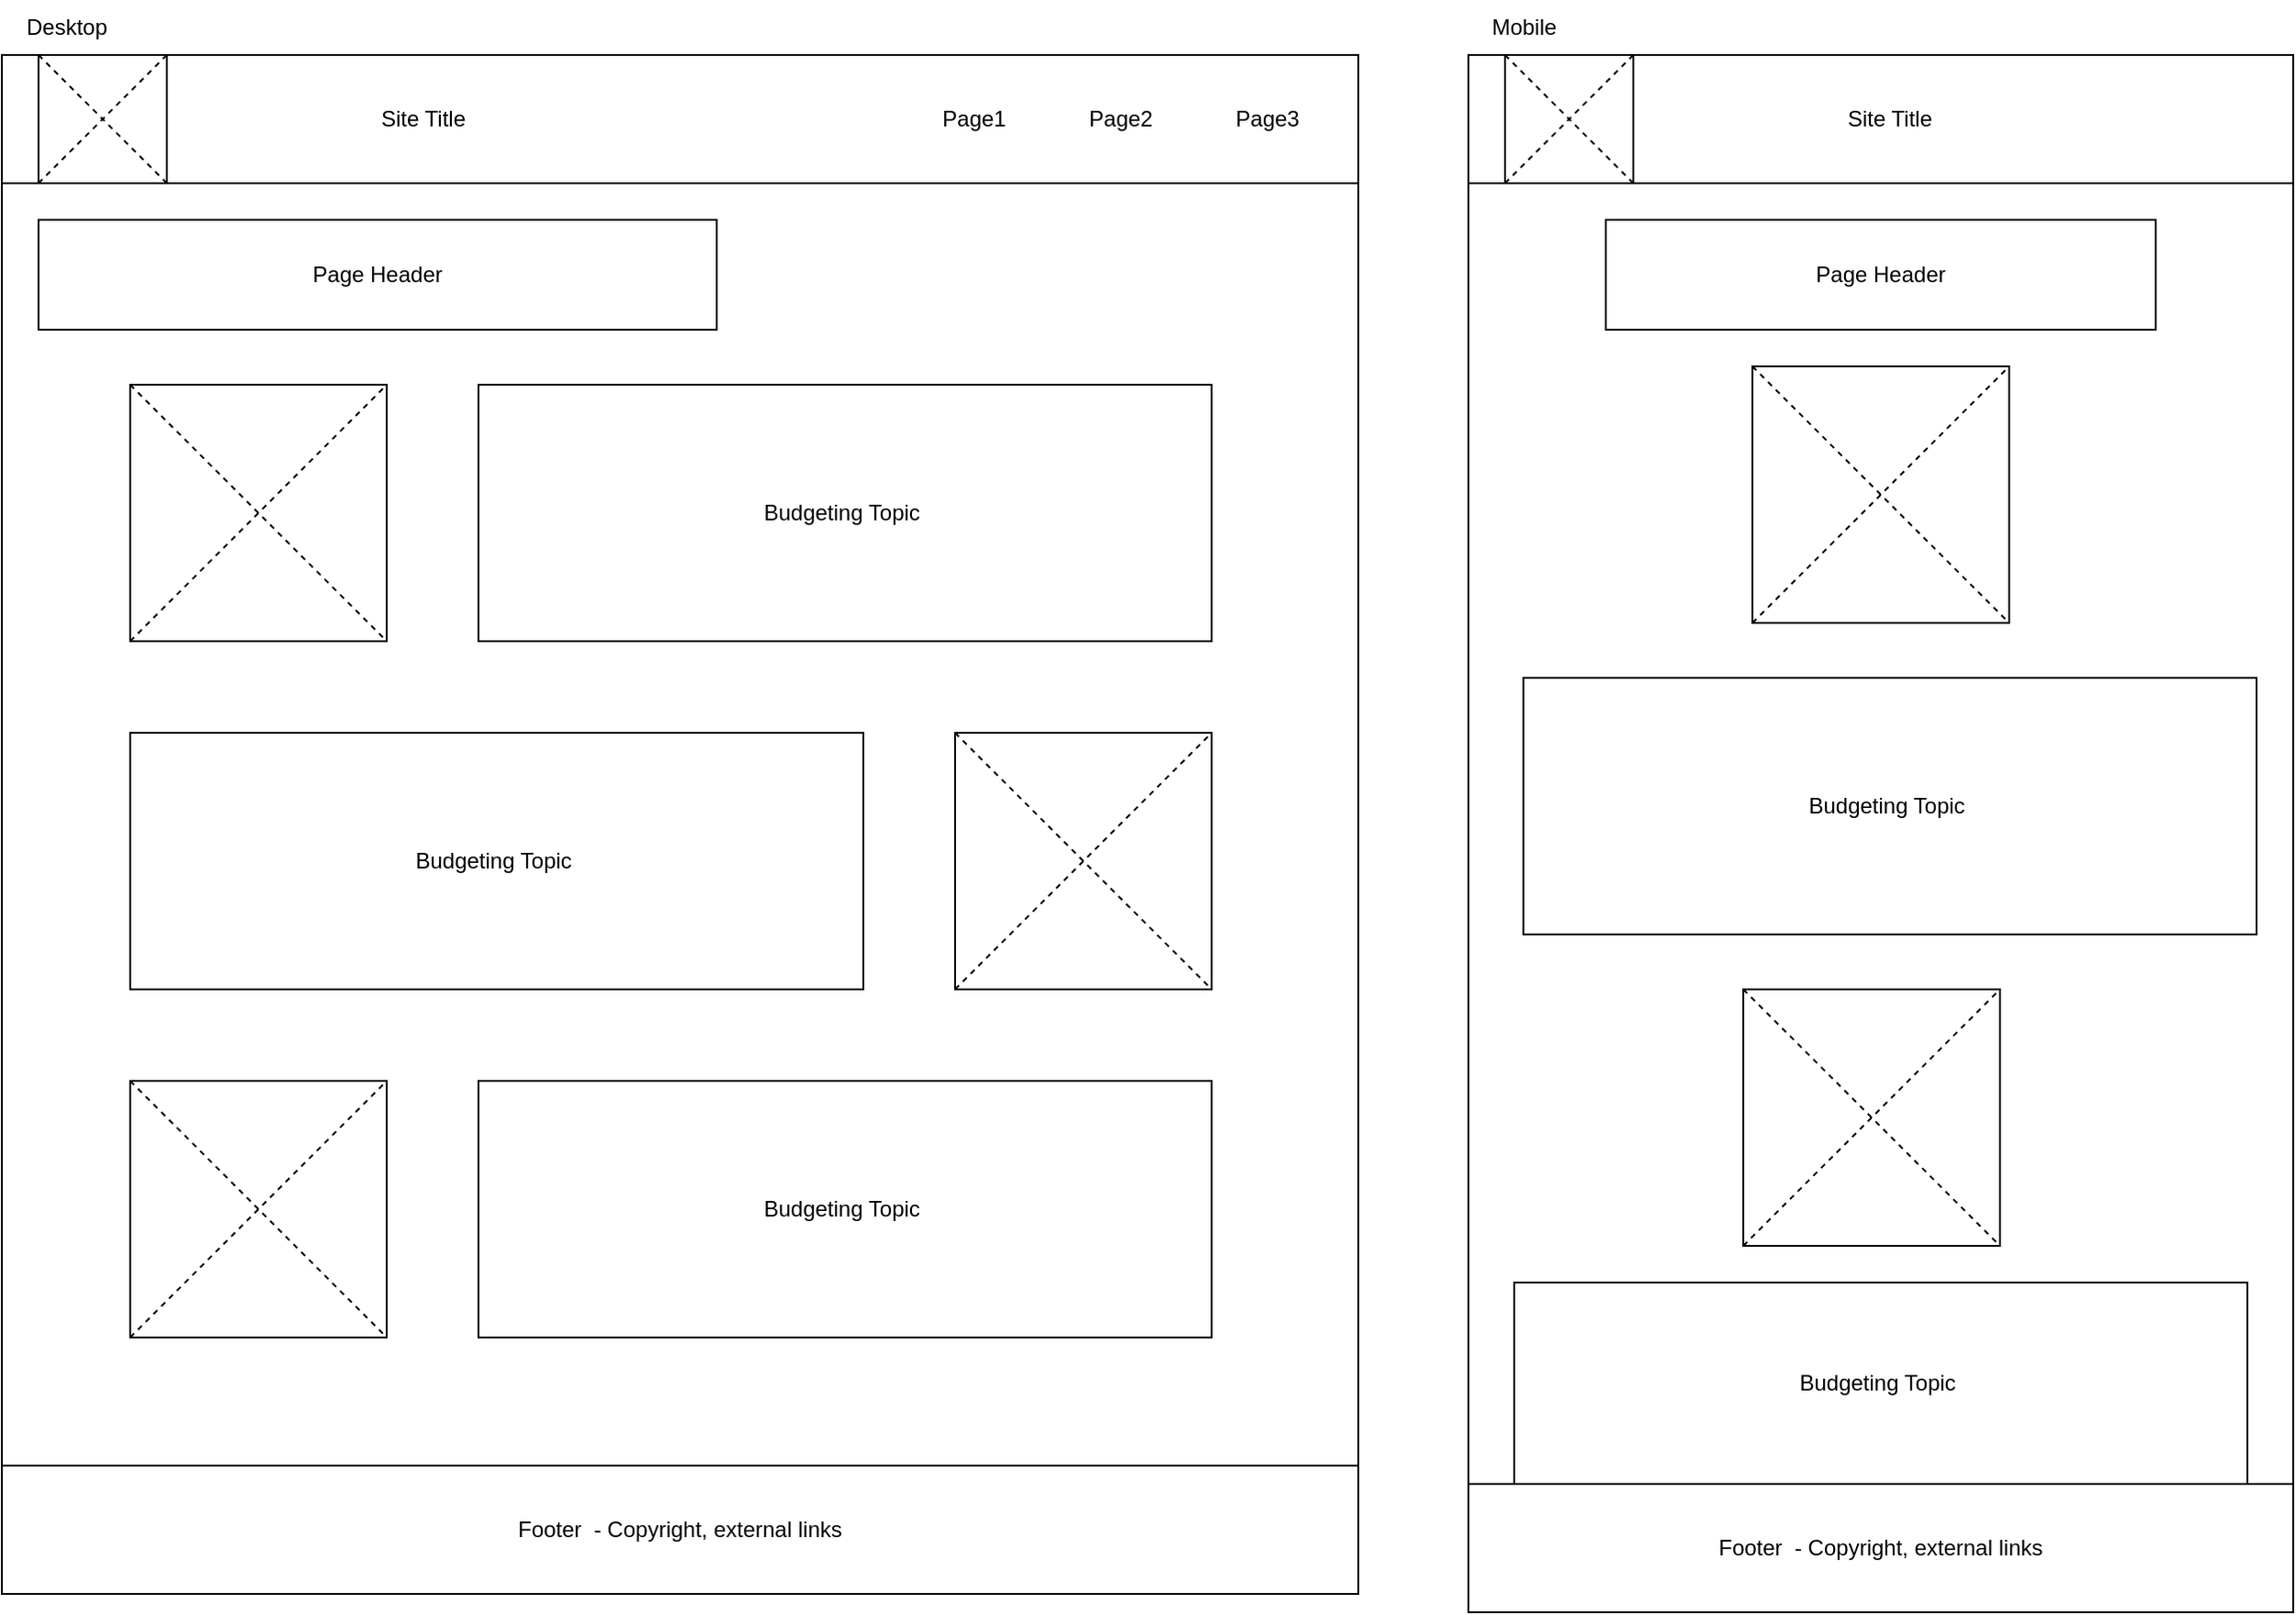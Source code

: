 <mxfile version="27.1.4">
  <diagram name="Page-1" id="ybWPetWqNjrksNawxAk_">
    <mxGraphModel dx="1042" dy="526" grid="1" gridSize="10" guides="1" tooltips="1" connect="1" arrows="1" fold="1" page="1" pageScale="1" pageWidth="850" pageHeight="1100" background="#FFFFFF" math="0" shadow="0">
      <root>
        <mxCell id="0" />
        <mxCell id="1" parent="0" />
        <mxCell id="m0oAnm_TRABMZVKxJMzM-2" value="" style="rounded=0;whiteSpace=wrap;html=1;" parent="1" vertex="1">
          <mxGeometry x="60" y="130" width="740" height="840" as="geometry" />
        </mxCell>
        <mxCell id="m0oAnm_TRABMZVKxJMzM-3" value="Desktop" style="text;html=1;align=center;verticalAlign=middle;resizable=0;points=[];autosize=1;strokeColor=none;fillColor=none;" parent="1" vertex="1">
          <mxGeometry x="60" y="100" width="70" height="30" as="geometry" />
        </mxCell>
        <mxCell id="m0oAnm_TRABMZVKxJMzM-4" value="" style="rounded=0;whiteSpace=wrap;html=1;" parent="1" vertex="1">
          <mxGeometry x="60" y="130" width="740" height="70" as="geometry" />
        </mxCell>
        <mxCell id="m0oAnm_TRABMZVKxJMzM-10" value="Site Title" style="text;html=1;align=center;verticalAlign=middle;whiteSpace=wrap;rounded=0;" parent="1" vertex="1">
          <mxGeometry x="180" y="140" width="220" height="50" as="geometry" />
        </mxCell>
        <mxCell id="m0oAnm_TRABMZVKxJMzM-11" value="Page1" style="text;html=1;align=center;verticalAlign=middle;resizable=0;points=[];autosize=1;strokeColor=none;fillColor=none;" parent="1" vertex="1">
          <mxGeometry x="560" y="150" width="60" height="30" as="geometry" />
        </mxCell>
        <mxCell id="m0oAnm_TRABMZVKxJMzM-12" value="Page2" style="text;html=1;align=center;verticalAlign=middle;resizable=0;points=[];autosize=1;strokeColor=none;fillColor=none;" parent="1" vertex="1">
          <mxGeometry x="640" y="150" width="60" height="30" as="geometry" />
        </mxCell>
        <mxCell id="m0oAnm_TRABMZVKxJMzM-13" value="Page3" style="text;html=1;align=center;verticalAlign=middle;resizable=0;points=[];autosize=1;strokeColor=none;fillColor=none;" parent="1" vertex="1">
          <mxGeometry x="720" y="150" width="60" height="30" as="geometry" />
        </mxCell>
        <mxCell id="m0oAnm_TRABMZVKxJMzM-14" value="Page Header" style="rounded=0;whiteSpace=wrap;html=1;" parent="1" vertex="1">
          <mxGeometry x="80" y="220" width="370" height="60" as="geometry" />
        </mxCell>
        <mxCell id="m0oAnm_TRABMZVKxJMzM-18" value="" style="group" parent="1" vertex="1" connectable="0">
          <mxGeometry x="130" y="310" width="140" height="140" as="geometry" />
        </mxCell>
        <mxCell id="m0oAnm_TRABMZVKxJMzM-15" value="" style="rounded=0;whiteSpace=wrap;html=1;" parent="m0oAnm_TRABMZVKxJMzM-18" vertex="1">
          <mxGeometry width="140" height="140" as="geometry" />
        </mxCell>
        <mxCell id="m0oAnm_TRABMZVKxJMzM-16" value="" style="endArrow=none;dashed=1;html=1;rounded=0;exitX=0;exitY=1;exitDx=0;exitDy=0;" parent="m0oAnm_TRABMZVKxJMzM-18" source="m0oAnm_TRABMZVKxJMzM-15" edge="1">
          <mxGeometry width="50" height="50" relative="1" as="geometry">
            <mxPoint x="40" y="100" as="sourcePoint" />
            <mxPoint x="140" as="targetPoint" />
          </mxGeometry>
        </mxCell>
        <mxCell id="m0oAnm_TRABMZVKxJMzM-17" value="" style="endArrow=none;dashed=1;html=1;rounded=0;exitX=0;exitY=0;exitDx=0;exitDy=0;entryX=1;entryY=1;entryDx=0;entryDy=0;" parent="m0oAnm_TRABMZVKxJMzM-18" source="m0oAnm_TRABMZVKxJMzM-15" target="m0oAnm_TRABMZVKxJMzM-15" edge="1">
          <mxGeometry width="50" height="50" relative="1" as="geometry">
            <mxPoint x="62.14" y="40" as="sourcePoint" />
            <mxPoint x="77.849" y="200" as="targetPoint" />
          </mxGeometry>
        </mxCell>
        <mxCell id="m0oAnm_TRABMZVKxJMzM-19" value="Budgeting Topic&amp;nbsp;" style="rounded=0;whiteSpace=wrap;html=1;" parent="1" vertex="1">
          <mxGeometry x="320" y="310" width="400" height="140" as="geometry" />
        </mxCell>
        <mxCell id="m0oAnm_TRABMZVKxJMzM-20" value="Budgeting Topic&amp;nbsp;" style="rounded=0;whiteSpace=wrap;html=1;" parent="1" vertex="1">
          <mxGeometry x="130" y="500" width="400" height="140" as="geometry" />
        </mxCell>
        <mxCell id="m0oAnm_TRABMZVKxJMzM-25" value="" style="group" parent="1" vertex="1" connectable="0">
          <mxGeometry x="580" y="500" width="140" height="140" as="geometry" />
        </mxCell>
        <mxCell id="m0oAnm_TRABMZVKxJMzM-26" value="" style="rounded=0;whiteSpace=wrap;html=1;" parent="m0oAnm_TRABMZVKxJMzM-25" vertex="1">
          <mxGeometry width="140" height="140" as="geometry" />
        </mxCell>
        <mxCell id="m0oAnm_TRABMZVKxJMzM-27" value="" style="endArrow=none;dashed=1;html=1;rounded=0;exitX=0;exitY=1;exitDx=0;exitDy=0;" parent="m0oAnm_TRABMZVKxJMzM-25" source="m0oAnm_TRABMZVKxJMzM-26" edge="1">
          <mxGeometry width="50" height="50" relative="1" as="geometry">
            <mxPoint x="40" y="100" as="sourcePoint" />
            <mxPoint x="140" as="targetPoint" />
          </mxGeometry>
        </mxCell>
        <mxCell id="m0oAnm_TRABMZVKxJMzM-28" value="" style="endArrow=none;dashed=1;html=1;rounded=0;exitX=0;exitY=0;exitDx=0;exitDy=0;entryX=1;entryY=1;entryDx=0;entryDy=0;" parent="m0oAnm_TRABMZVKxJMzM-25" source="m0oAnm_TRABMZVKxJMzM-26" target="m0oAnm_TRABMZVKxJMzM-26" edge="1">
          <mxGeometry width="50" height="50" relative="1" as="geometry">
            <mxPoint x="62.14" y="40" as="sourcePoint" />
            <mxPoint x="77.849" y="200" as="targetPoint" />
          </mxGeometry>
        </mxCell>
        <mxCell id="m0oAnm_TRABMZVKxJMzM-30" value="" style="group" parent="1" vertex="1" connectable="0">
          <mxGeometry x="130" y="690" width="140" height="140" as="geometry" />
        </mxCell>
        <mxCell id="m0oAnm_TRABMZVKxJMzM-31" value="" style="rounded=0;whiteSpace=wrap;html=1;" parent="m0oAnm_TRABMZVKxJMzM-30" vertex="1">
          <mxGeometry width="140" height="140" as="geometry" />
        </mxCell>
        <mxCell id="m0oAnm_TRABMZVKxJMzM-32" value="" style="endArrow=none;dashed=1;html=1;rounded=0;exitX=0;exitY=1;exitDx=0;exitDy=0;" parent="m0oAnm_TRABMZVKxJMzM-30" source="m0oAnm_TRABMZVKxJMzM-31" edge="1">
          <mxGeometry width="50" height="50" relative="1" as="geometry">
            <mxPoint x="40" y="100" as="sourcePoint" />
            <mxPoint x="140" as="targetPoint" />
          </mxGeometry>
        </mxCell>
        <mxCell id="m0oAnm_TRABMZVKxJMzM-33" value="" style="endArrow=none;dashed=1;html=1;rounded=0;exitX=0;exitY=0;exitDx=0;exitDy=0;entryX=1;entryY=1;entryDx=0;entryDy=0;" parent="m0oAnm_TRABMZVKxJMzM-30" source="m0oAnm_TRABMZVKxJMzM-31" target="m0oAnm_TRABMZVKxJMzM-31" edge="1">
          <mxGeometry width="50" height="50" relative="1" as="geometry">
            <mxPoint x="62.14" y="40" as="sourcePoint" />
            <mxPoint x="77.849" y="200" as="targetPoint" />
          </mxGeometry>
        </mxCell>
        <mxCell id="m0oAnm_TRABMZVKxJMzM-34" value="Budgeting Topic&amp;nbsp;" style="rounded=0;whiteSpace=wrap;html=1;" parent="1" vertex="1">
          <mxGeometry x="320" y="690" width="400" height="140" as="geometry" />
        </mxCell>
        <mxCell id="m0oAnm_TRABMZVKxJMzM-35" value="Footer&amp;nbsp; - Copyright, external links" style="rounded=0;whiteSpace=wrap;html=1;" parent="1" vertex="1">
          <mxGeometry x="60" y="900" width="740" height="70" as="geometry" />
        </mxCell>
        <mxCell id="m0oAnm_TRABMZVKxJMzM-36" value="" style="rounded=0;whiteSpace=wrap;html=1;" parent="1" vertex="1">
          <mxGeometry x="860" y="130" width="450" height="850" as="geometry" />
        </mxCell>
        <mxCell id="m0oAnm_TRABMZVKxJMzM-37" value="Mobile" style="text;html=1;align=center;verticalAlign=middle;resizable=0;points=[];autosize=1;strokeColor=none;fillColor=none;" parent="1" vertex="1">
          <mxGeometry x="860" y="100" width="60" height="30" as="geometry" />
        </mxCell>
        <mxCell id="m0oAnm_TRABMZVKxJMzM-39" value="" style="group" parent="1" vertex="1" connectable="0">
          <mxGeometry x="80" y="130" width="70" height="70" as="geometry" />
        </mxCell>
        <mxCell id="m0oAnm_TRABMZVKxJMzM-7" value="" style="rounded=0;whiteSpace=wrap;html=1;" parent="m0oAnm_TRABMZVKxJMzM-39" vertex="1">
          <mxGeometry width="70" height="70" as="geometry" />
        </mxCell>
        <mxCell id="m0oAnm_TRABMZVKxJMzM-8" value="" style="endArrow=none;dashed=1;html=1;rounded=0;exitX=0;exitY=1;exitDx=0;exitDy=0;" parent="m0oAnm_TRABMZVKxJMzM-39" source="m0oAnm_TRABMZVKxJMzM-7" edge="1">
          <mxGeometry width="50" height="50" relative="1" as="geometry">
            <mxPoint x="20" y="50" as="sourcePoint" />
            <mxPoint x="70" as="targetPoint" />
          </mxGeometry>
        </mxCell>
        <mxCell id="m0oAnm_TRABMZVKxJMzM-9" value="" style="endArrow=none;dashed=1;html=1;rounded=0;exitX=0;exitY=0;exitDx=0;exitDy=0;entryX=1;entryY=1;entryDx=0;entryDy=0;" parent="m0oAnm_TRABMZVKxJMzM-39" source="m0oAnm_TRABMZVKxJMzM-7" target="m0oAnm_TRABMZVKxJMzM-7" edge="1">
          <mxGeometry width="50" height="50" relative="1" as="geometry">
            <mxPoint x="31.07" y="20" as="sourcePoint" />
            <mxPoint x="38.924" y="100" as="targetPoint" />
          </mxGeometry>
        </mxCell>
        <mxCell id="m0oAnm_TRABMZVKxJMzM-40" value="" style="rounded=0;whiteSpace=wrap;html=1;" parent="1" vertex="1">
          <mxGeometry x="860" y="130" width="450" height="70" as="geometry" />
        </mxCell>
        <mxCell id="m0oAnm_TRABMZVKxJMzM-41" value="Site Title" style="text;html=1;align=center;verticalAlign=middle;whiteSpace=wrap;rounded=0;" parent="1" vertex="1">
          <mxGeometry x="980" y="140" width="220" height="50" as="geometry" />
        </mxCell>
        <mxCell id="m0oAnm_TRABMZVKxJMzM-42" value="" style="group" parent="1" vertex="1" connectable="0">
          <mxGeometry x="880" y="130" width="70" height="70" as="geometry" />
        </mxCell>
        <mxCell id="m0oAnm_TRABMZVKxJMzM-43" value="" style="rounded=0;whiteSpace=wrap;html=1;" parent="m0oAnm_TRABMZVKxJMzM-42" vertex="1">
          <mxGeometry width="70" height="70" as="geometry" />
        </mxCell>
        <mxCell id="m0oAnm_TRABMZVKxJMzM-44" value="" style="endArrow=none;dashed=1;html=1;rounded=0;exitX=0;exitY=1;exitDx=0;exitDy=0;" parent="m0oAnm_TRABMZVKxJMzM-42" source="m0oAnm_TRABMZVKxJMzM-43" edge="1">
          <mxGeometry width="50" height="50" relative="1" as="geometry">
            <mxPoint x="20" y="50" as="sourcePoint" />
            <mxPoint x="70" as="targetPoint" />
          </mxGeometry>
        </mxCell>
        <mxCell id="m0oAnm_TRABMZVKxJMzM-45" value="" style="endArrow=none;dashed=1;html=1;rounded=0;exitX=0;exitY=0;exitDx=0;exitDy=0;entryX=1;entryY=1;entryDx=0;entryDy=0;" parent="m0oAnm_TRABMZVKxJMzM-42" source="m0oAnm_TRABMZVKxJMzM-43" target="m0oAnm_TRABMZVKxJMzM-43" edge="1">
          <mxGeometry width="50" height="50" relative="1" as="geometry">
            <mxPoint x="31.07" y="20" as="sourcePoint" />
            <mxPoint x="38.924" y="100" as="targetPoint" />
          </mxGeometry>
        </mxCell>
        <mxCell id="m0oAnm_TRABMZVKxJMzM-46" value="" style="shape=image;html=1;verticalAlign=top;verticalLabelPosition=bottom;labelBackgroundColor=#ffffff;imageAspect=0;aspect=fixed;image=https://cdn4.iconfinder.com/data/icons/basic-user-interface-2/512/User_Interface-03-128.png" parent="1" vertex="1">
          <mxGeometry x="1220" y="129.5" width="71" height="71" as="geometry" />
        </mxCell>
        <mxCell id="m0oAnm_TRABMZVKxJMzM-47" value="Footer&amp;nbsp; - Copyright, external links" style="rounded=0;whiteSpace=wrap;html=1;" parent="1" vertex="1">
          <mxGeometry x="860" y="910" width="450" height="70" as="geometry" />
        </mxCell>
        <mxCell id="m0oAnm_TRABMZVKxJMzM-48" value="Page Header" style="rounded=0;whiteSpace=wrap;html=1;" parent="1" vertex="1">
          <mxGeometry x="935" y="220" width="300" height="60" as="geometry" />
        </mxCell>
        <mxCell id="m0oAnm_TRABMZVKxJMzM-49" value="" style="group" parent="1" vertex="1" connectable="0">
          <mxGeometry x="1015" y="300" width="140" height="140" as="geometry" />
        </mxCell>
        <mxCell id="m0oAnm_TRABMZVKxJMzM-50" value="" style="rounded=0;whiteSpace=wrap;html=1;" parent="m0oAnm_TRABMZVKxJMzM-49" vertex="1">
          <mxGeometry width="140" height="140" as="geometry" />
        </mxCell>
        <mxCell id="m0oAnm_TRABMZVKxJMzM-51" value="" style="endArrow=none;dashed=1;html=1;rounded=0;exitX=0;exitY=1;exitDx=0;exitDy=0;" parent="m0oAnm_TRABMZVKxJMzM-49" source="m0oAnm_TRABMZVKxJMzM-50" edge="1">
          <mxGeometry width="50" height="50" relative="1" as="geometry">
            <mxPoint x="40" y="100" as="sourcePoint" />
            <mxPoint x="140" as="targetPoint" />
          </mxGeometry>
        </mxCell>
        <mxCell id="m0oAnm_TRABMZVKxJMzM-52" value="" style="endArrow=none;dashed=1;html=1;rounded=0;exitX=0;exitY=0;exitDx=0;exitDy=0;entryX=1;entryY=1;entryDx=0;entryDy=0;" parent="m0oAnm_TRABMZVKxJMzM-49" source="m0oAnm_TRABMZVKxJMzM-50" target="m0oAnm_TRABMZVKxJMzM-50" edge="1">
          <mxGeometry width="50" height="50" relative="1" as="geometry">
            <mxPoint x="62.14" y="40" as="sourcePoint" />
            <mxPoint x="77.849" y="200" as="targetPoint" />
          </mxGeometry>
        </mxCell>
        <mxCell id="m0oAnm_TRABMZVKxJMzM-53" value="Budgeting Topic&amp;nbsp;" style="rounded=0;whiteSpace=wrap;html=1;" parent="1" vertex="1">
          <mxGeometry x="890" y="470" width="400" height="140" as="geometry" />
        </mxCell>
        <mxCell id="m0oAnm_TRABMZVKxJMzM-54" value="" style="group" parent="1" vertex="1" connectable="0">
          <mxGeometry x="1010" y="640" width="140" height="140" as="geometry" />
        </mxCell>
        <mxCell id="m0oAnm_TRABMZVKxJMzM-55" value="" style="rounded=0;whiteSpace=wrap;html=1;" parent="m0oAnm_TRABMZVKxJMzM-54" vertex="1">
          <mxGeometry width="140" height="140" as="geometry" />
        </mxCell>
        <mxCell id="m0oAnm_TRABMZVKxJMzM-56" value="" style="endArrow=none;dashed=1;html=1;rounded=0;exitX=0;exitY=1;exitDx=0;exitDy=0;" parent="m0oAnm_TRABMZVKxJMzM-54" source="m0oAnm_TRABMZVKxJMzM-55" edge="1">
          <mxGeometry width="50" height="50" relative="1" as="geometry">
            <mxPoint x="40" y="100" as="sourcePoint" />
            <mxPoint x="140" as="targetPoint" />
          </mxGeometry>
        </mxCell>
        <mxCell id="m0oAnm_TRABMZVKxJMzM-57" value="" style="endArrow=none;dashed=1;html=1;rounded=0;exitX=0;exitY=0;exitDx=0;exitDy=0;entryX=1;entryY=1;entryDx=0;entryDy=0;" parent="m0oAnm_TRABMZVKxJMzM-54" source="m0oAnm_TRABMZVKxJMzM-55" target="m0oAnm_TRABMZVKxJMzM-55" edge="1">
          <mxGeometry width="50" height="50" relative="1" as="geometry">
            <mxPoint x="62.14" y="40" as="sourcePoint" />
            <mxPoint x="77.849" y="200" as="targetPoint" />
          </mxGeometry>
        </mxCell>
        <mxCell id="m0oAnm_TRABMZVKxJMzM-58" value="Budgeting Topic&amp;nbsp;" style="rounded=0;whiteSpace=wrap;html=1;" parent="1" vertex="1">
          <mxGeometry x="885" y="800" width="400" height="110" as="geometry" />
        </mxCell>
      </root>
    </mxGraphModel>
  </diagram>
</mxfile>
